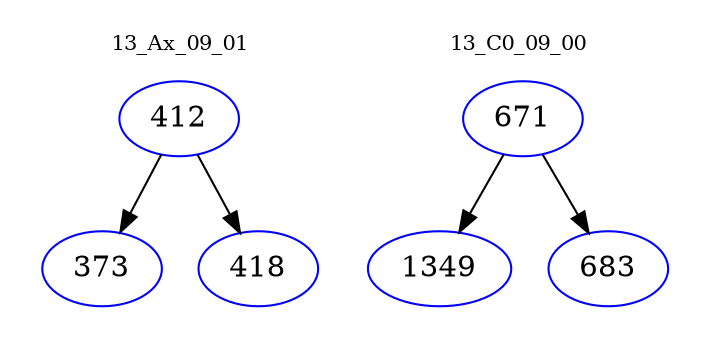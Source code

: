 digraph{
subgraph cluster_0 {
color = white
label = "13_Ax_09_01";
fontsize=10;
T0_412 [label="412", color="blue"]
T0_412 -> T0_373 [color="black"]
T0_373 [label="373", color="blue"]
T0_412 -> T0_418 [color="black"]
T0_418 [label="418", color="blue"]
}
subgraph cluster_1 {
color = white
label = "13_C0_09_00";
fontsize=10;
T1_671 [label="671", color="blue"]
T1_671 -> T1_1349 [color="black"]
T1_1349 [label="1349", color="blue"]
T1_671 -> T1_683 [color="black"]
T1_683 [label="683", color="blue"]
}
}
